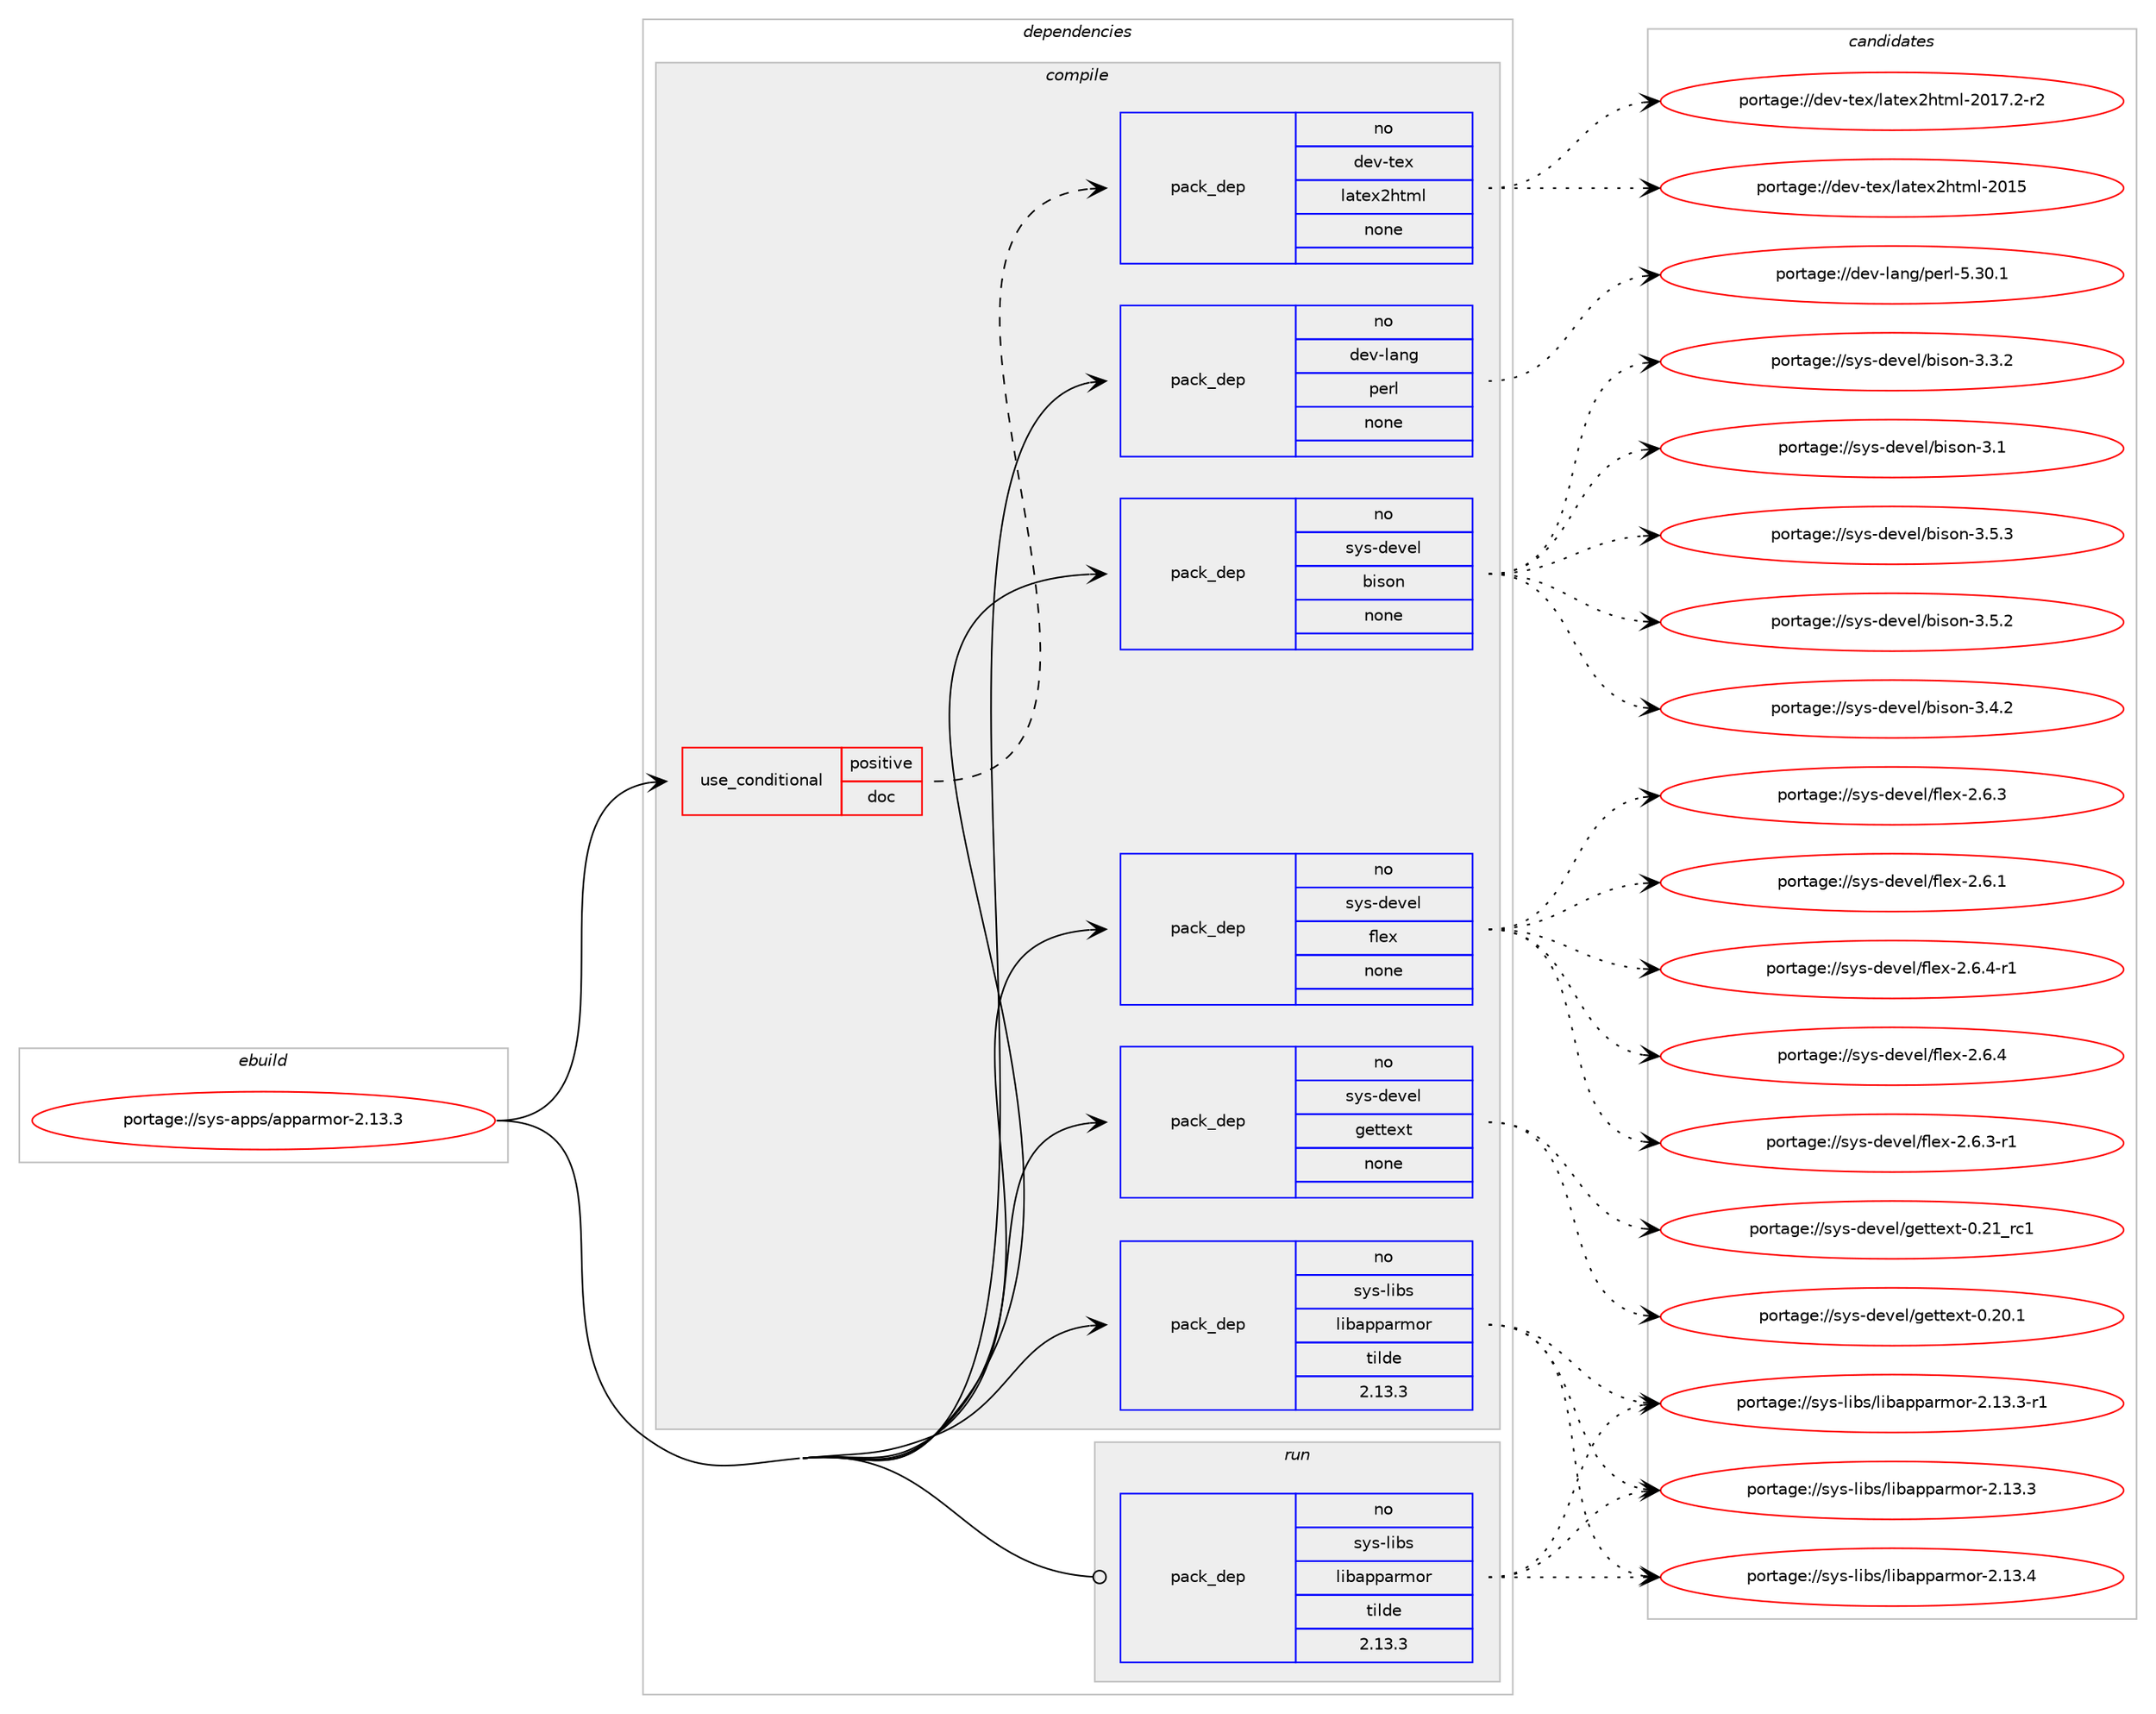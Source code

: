 digraph prolog {

# *************
# Graph options
# *************

newrank=true;
concentrate=true;
compound=true;
graph [rankdir=LR,fontname=Helvetica,fontsize=10,ranksep=1.5];#, ranksep=2.5, nodesep=0.2];
edge  [arrowhead=vee];
node  [fontname=Helvetica,fontsize=10];

# **********
# The ebuild
# **********

subgraph cluster_leftcol {
color=gray;
rank=same;
label=<<i>ebuild</i>>;
id [label="portage://sys-apps/apparmor-2.13.3", color=red, width=4, href="../sys-apps/apparmor-2.13.3.svg"];
}

# ****************
# The dependencies
# ****************

subgraph cluster_midcol {
color=gray;
label=<<i>dependencies</i>>;
subgraph cluster_compile {
fillcolor="#eeeeee";
style=filled;
label=<<i>compile</i>>;
subgraph cond2483 {
dependency13645 [label=<<TABLE BORDER="0" CELLBORDER="1" CELLSPACING="0" CELLPADDING="4"><TR><TD ROWSPAN="3" CELLPADDING="10">use_conditional</TD></TR><TR><TD>positive</TD></TR><TR><TD>doc</TD></TR></TABLE>>, shape=none, color=red];
subgraph pack10862 {
dependency13646 [label=<<TABLE BORDER="0" CELLBORDER="1" CELLSPACING="0" CELLPADDING="4" WIDTH="220"><TR><TD ROWSPAN="6" CELLPADDING="30">pack_dep</TD></TR><TR><TD WIDTH="110">no</TD></TR><TR><TD>dev-tex</TD></TR><TR><TD>latex2html</TD></TR><TR><TD>none</TD></TR><TR><TD></TD></TR></TABLE>>, shape=none, color=blue];
}
dependency13645:e -> dependency13646:w [weight=20,style="dashed",arrowhead="vee"];
}
id:e -> dependency13645:w [weight=20,style="solid",arrowhead="vee"];
subgraph pack10863 {
dependency13647 [label=<<TABLE BORDER="0" CELLBORDER="1" CELLSPACING="0" CELLPADDING="4" WIDTH="220"><TR><TD ROWSPAN="6" CELLPADDING="30">pack_dep</TD></TR><TR><TD WIDTH="110">no</TD></TR><TR><TD>dev-lang</TD></TR><TR><TD>perl</TD></TR><TR><TD>none</TD></TR><TR><TD></TD></TR></TABLE>>, shape=none, color=blue];
}
id:e -> dependency13647:w [weight=20,style="solid",arrowhead="vee"];
subgraph pack10864 {
dependency13648 [label=<<TABLE BORDER="0" CELLBORDER="1" CELLSPACING="0" CELLPADDING="4" WIDTH="220"><TR><TD ROWSPAN="6" CELLPADDING="30">pack_dep</TD></TR><TR><TD WIDTH="110">no</TD></TR><TR><TD>sys-devel</TD></TR><TR><TD>bison</TD></TR><TR><TD>none</TD></TR><TR><TD></TD></TR></TABLE>>, shape=none, color=blue];
}
id:e -> dependency13648:w [weight=20,style="solid",arrowhead="vee"];
subgraph pack10865 {
dependency13649 [label=<<TABLE BORDER="0" CELLBORDER="1" CELLSPACING="0" CELLPADDING="4" WIDTH="220"><TR><TD ROWSPAN="6" CELLPADDING="30">pack_dep</TD></TR><TR><TD WIDTH="110">no</TD></TR><TR><TD>sys-devel</TD></TR><TR><TD>flex</TD></TR><TR><TD>none</TD></TR><TR><TD></TD></TR></TABLE>>, shape=none, color=blue];
}
id:e -> dependency13649:w [weight=20,style="solid",arrowhead="vee"];
subgraph pack10866 {
dependency13650 [label=<<TABLE BORDER="0" CELLBORDER="1" CELLSPACING="0" CELLPADDING="4" WIDTH="220"><TR><TD ROWSPAN="6" CELLPADDING="30">pack_dep</TD></TR><TR><TD WIDTH="110">no</TD></TR><TR><TD>sys-devel</TD></TR><TR><TD>gettext</TD></TR><TR><TD>none</TD></TR><TR><TD></TD></TR></TABLE>>, shape=none, color=blue];
}
id:e -> dependency13650:w [weight=20,style="solid",arrowhead="vee"];
subgraph pack10867 {
dependency13651 [label=<<TABLE BORDER="0" CELLBORDER="1" CELLSPACING="0" CELLPADDING="4" WIDTH="220"><TR><TD ROWSPAN="6" CELLPADDING="30">pack_dep</TD></TR><TR><TD WIDTH="110">no</TD></TR><TR><TD>sys-libs</TD></TR><TR><TD>libapparmor</TD></TR><TR><TD>tilde</TD></TR><TR><TD>2.13.3</TD></TR></TABLE>>, shape=none, color=blue];
}
id:e -> dependency13651:w [weight=20,style="solid",arrowhead="vee"];
}
subgraph cluster_compileandrun {
fillcolor="#eeeeee";
style=filled;
label=<<i>compile and run</i>>;
}
subgraph cluster_run {
fillcolor="#eeeeee";
style=filled;
label=<<i>run</i>>;
subgraph pack10868 {
dependency13652 [label=<<TABLE BORDER="0" CELLBORDER="1" CELLSPACING="0" CELLPADDING="4" WIDTH="220"><TR><TD ROWSPAN="6" CELLPADDING="30">pack_dep</TD></TR><TR><TD WIDTH="110">no</TD></TR><TR><TD>sys-libs</TD></TR><TR><TD>libapparmor</TD></TR><TR><TD>tilde</TD></TR><TR><TD>2.13.3</TD></TR></TABLE>>, shape=none, color=blue];
}
id:e -> dependency13652:w [weight=20,style="solid",arrowhead="odot"];
}
}

# **************
# The candidates
# **************

subgraph cluster_choices {
rank=same;
color=gray;
label=<<i>candidates</i>>;

subgraph choice10862 {
color=black;
nodesep=1;
choice10010111845116101120471089711610112050104116109108455048495546504511450 [label="portage://dev-tex/latex2html-2017.2-r2", color=red, width=4,href="../dev-tex/latex2html-2017.2-r2.svg"];
choice100101118451161011204710897116101120501041161091084550484953 [label="portage://dev-tex/latex2html-2015", color=red, width=4,href="../dev-tex/latex2html-2015.svg"];
dependency13646:e -> choice10010111845116101120471089711610112050104116109108455048495546504511450:w [style=dotted,weight="100"];
dependency13646:e -> choice100101118451161011204710897116101120501041161091084550484953:w [style=dotted,weight="100"];
}
subgraph choice10863 {
color=black;
nodesep=1;
choice10010111845108971101034711210111410845534651484649 [label="portage://dev-lang/perl-5.30.1", color=red, width=4,href="../dev-lang/perl-5.30.1.svg"];
dependency13647:e -> choice10010111845108971101034711210111410845534651484649:w [style=dotted,weight="100"];
}
subgraph choice10864 {
color=black;
nodesep=1;
choice115121115451001011181011084798105115111110455146534651 [label="portage://sys-devel/bison-3.5.3", color=red, width=4,href="../sys-devel/bison-3.5.3.svg"];
choice115121115451001011181011084798105115111110455146534650 [label="portage://sys-devel/bison-3.5.2", color=red, width=4,href="../sys-devel/bison-3.5.2.svg"];
choice115121115451001011181011084798105115111110455146524650 [label="portage://sys-devel/bison-3.4.2", color=red, width=4,href="../sys-devel/bison-3.4.2.svg"];
choice115121115451001011181011084798105115111110455146514650 [label="portage://sys-devel/bison-3.3.2", color=red, width=4,href="../sys-devel/bison-3.3.2.svg"];
choice11512111545100101118101108479810511511111045514649 [label="portage://sys-devel/bison-3.1", color=red, width=4,href="../sys-devel/bison-3.1.svg"];
dependency13648:e -> choice115121115451001011181011084798105115111110455146534651:w [style=dotted,weight="100"];
dependency13648:e -> choice115121115451001011181011084798105115111110455146534650:w [style=dotted,weight="100"];
dependency13648:e -> choice115121115451001011181011084798105115111110455146524650:w [style=dotted,weight="100"];
dependency13648:e -> choice115121115451001011181011084798105115111110455146514650:w [style=dotted,weight="100"];
dependency13648:e -> choice11512111545100101118101108479810511511111045514649:w [style=dotted,weight="100"];
}
subgraph choice10865 {
color=black;
nodesep=1;
choice11512111545100101118101108471021081011204550465446524511449 [label="portage://sys-devel/flex-2.6.4-r1", color=red, width=4,href="../sys-devel/flex-2.6.4-r1.svg"];
choice1151211154510010111810110847102108101120455046544652 [label="portage://sys-devel/flex-2.6.4", color=red, width=4,href="../sys-devel/flex-2.6.4.svg"];
choice11512111545100101118101108471021081011204550465446514511449 [label="portage://sys-devel/flex-2.6.3-r1", color=red, width=4,href="../sys-devel/flex-2.6.3-r1.svg"];
choice1151211154510010111810110847102108101120455046544651 [label="portage://sys-devel/flex-2.6.3", color=red, width=4,href="../sys-devel/flex-2.6.3.svg"];
choice1151211154510010111810110847102108101120455046544649 [label="portage://sys-devel/flex-2.6.1", color=red, width=4,href="../sys-devel/flex-2.6.1.svg"];
dependency13649:e -> choice11512111545100101118101108471021081011204550465446524511449:w [style=dotted,weight="100"];
dependency13649:e -> choice1151211154510010111810110847102108101120455046544652:w [style=dotted,weight="100"];
dependency13649:e -> choice11512111545100101118101108471021081011204550465446514511449:w [style=dotted,weight="100"];
dependency13649:e -> choice1151211154510010111810110847102108101120455046544651:w [style=dotted,weight="100"];
dependency13649:e -> choice1151211154510010111810110847102108101120455046544649:w [style=dotted,weight="100"];
}
subgraph choice10866 {
color=black;
nodesep=1;
choice11512111545100101118101108471031011161161011201164548465049951149949 [label="portage://sys-devel/gettext-0.21_rc1", color=red, width=4,href="../sys-devel/gettext-0.21_rc1.svg"];
choice115121115451001011181011084710310111611610112011645484650484649 [label="portage://sys-devel/gettext-0.20.1", color=red, width=4,href="../sys-devel/gettext-0.20.1.svg"];
dependency13650:e -> choice11512111545100101118101108471031011161161011201164548465049951149949:w [style=dotted,weight="100"];
dependency13650:e -> choice115121115451001011181011084710310111611610112011645484650484649:w [style=dotted,weight="100"];
}
subgraph choice10867 {
color=black;
nodesep=1;
choice11512111545108105981154710810598971121129711410911111445504649514652 [label="portage://sys-libs/libapparmor-2.13.4", color=red, width=4,href="../sys-libs/libapparmor-2.13.4.svg"];
choice115121115451081059811547108105989711211297114109111114455046495146514511449 [label="portage://sys-libs/libapparmor-2.13.3-r1", color=red, width=4,href="../sys-libs/libapparmor-2.13.3-r1.svg"];
choice11512111545108105981154710810598971121129711410911111445504649514651 [label="portage://sys-libs/libapparmor-2.13.3", color=red, width=4,href="../sys-libs/libapparmor-2.13.3.svg"];
dependency13651:e -> choice11512111545108105981154710810598971121129711410911111445504649514652:w [style=dotted,weight="100"];
dependency13651:e -> choice115121115451081059811547108105989711211297114109111114455046495146514511449:w [style=dotted,weight="100"];
dependency13651:e -> choice11512111545108105981154710810598971121129711410911111445504649514651:w [style=dotted,weight="100"];
}
subgraph choice10868 {
color=black;
nodesep=1;
choice11512111545108105981154710810598971121129711410911111445504649514652 [label="portage://sys-libs/libapparmor-2.13.4", color=red, width=4,href="../sys-libs/libapparmor-2.13.4.svg"];
choice115121115451081059811547108105989711211297114109111114455046495146514511449 [label="portage://sys-libs/libapparmor-2.13.3-r1", color=red, width=4,href="../sys-libs/libapparmor-2.13.3-r1.svg"];
choice11512111545108105981154710810598971121129711410911111445504649514651 [label="portage://sys-libs/libapparmor-2.13.3", color=red, width=4,href="../sys-libs/libapparmor-2.13.3.svg"];
dependency13652:e -> choice11512111545108105981154710810598971121129711410911111445504649514652:w [style=dotted,weight="100"];
dependency13652:e -> choice115121115451081059811547108105989711211297114109111114455046495146514511449:w [style=dotted,weight="100"];
dependency13652:e -> choice11512111545108105981154710810598971121129711410911111445504649514651:w [style=dotted,weight="100"];
}
}

}
